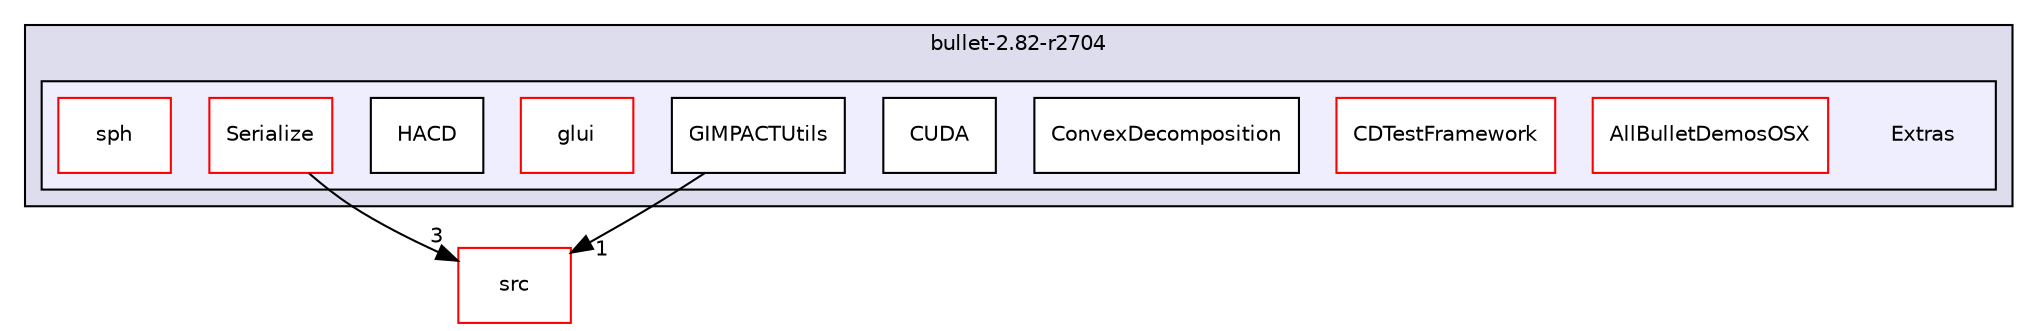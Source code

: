 digraph "bullet/bullet-2.82-r2704/Extras" {
  compound=true
  node [ fontsize="10", fontname="Helvetica"];
  edge [ labelfontsize="10", labelfontname="Helvetica"];
  subgraph clusterdir_2af2a31b807ca3e166acbec98482e371 {
    graph [ bgcolor="#ddddee", pencolor="black", label="bullet-2.82-r2704" fontname="Helvetica", fontsize="10", URL="dir_2af2a31b807ca3e166acbec98482e371.html"]
  subgraph clusterdir_37ce13f4fb998c871c8fd54d656f12bb {
    graph [ bgcolor="#eeeeff", pencolor="black", label="" URL="dir_37ce13f4fb998c871c8fd54d656f12bb.html"];
    dir_37ce13f4fb998c871c8fd54d656f12bb [shape=plaintext label="Extras"];
    dir_6151c41e9cf6aab492f597392dd6d049 [shape=box label="AllBulletDemosOSX" color="red" fillcolor="white" style="filled" URL="dir_6151c41e9cf6aab492f597392dd6d049.html"];
    dir_a3e392cb618c1592a91a1bfeb08538c1 [shape=box label="CDTestFramework" color="red" fillcolor="white" style="filled" URL="dir_a3e392cb618c1592a91a1bfeb08538c1.html"];
    dir_5758635b19b9445b18d7e3c8f8295af4 [shape=box label="ConvexDecomposition" color="black" fillcolor="white" style="filled" URL="dir_5758635b19b9445b18d7e3c8f8295af4.html"];
    dir_6f5792f754015e118b5b3ecd2fbab5cd [shape=box label="CUDA" color="black" fillcolor="white" style="filled" URL="dir_6f5792f754015e118b5b3ecd2fbab5cd.html"];
    dir_2071a184d506796636e9ab58de678d14 [shape=box label="GIMPACTUtils" color="black" fillcolor="white" style="filled" URL="dir_2071a184d506796636e9ab58de678d14.html"];
    dir_8ea8688e419205a839d6aed1c958742f [shape=box label="glui" color="red" fillcolor="white" style="filled" URL="dir_8ea8688e419205a839d6aed1c958742f.html"];
    dir_4008ba8ad72963b38808196415947eb2 [shape=box label="HACD" color="black" fillcolor="white" style="filled" URL="dir_4008ba8ad72963b38808196415947eb2.html"];
    dir_3f5a2536fb21792f4dbeb795295f94e6 [shape=box label="Serialize" color="red" fillcolor="white" style="filled" URL="dir_3f5a2536fb21792f4dbeb795295f94e6.html"];
    dir_7799ae6d39e79392ec746de0f03821a3 [shape=box label="sph" color="red" fillcolor="white" style="filled" URL="dir_7799ae6d39e79392ec746de0f03821a3.html"];
  }
  }
  dir_68d7f8ba1985e704f0f5f20dc6f517a7 [shape=box label="src" fillcolor="white" style="filled" color="red" URL="dir_68d7f8ba1985e704f0f5f20dc6f517a7.html"];
  dir_2071a184d506796636e9ab58de678d14->dir_68d7f8ba1985e704f0f5f20dc6f517a7 [headlabel="1", labeldistance=1.5 headhref="dir_000265_000296.html"];
  dir_3f5a2536fb21792f4dbeb795295f94e6->dir_68d7f8ba1985e704f0f5f20dc6f517a7 [headlabel="3", labeldistance=1.5 headhref="dir_000188_000296.html"];
}
